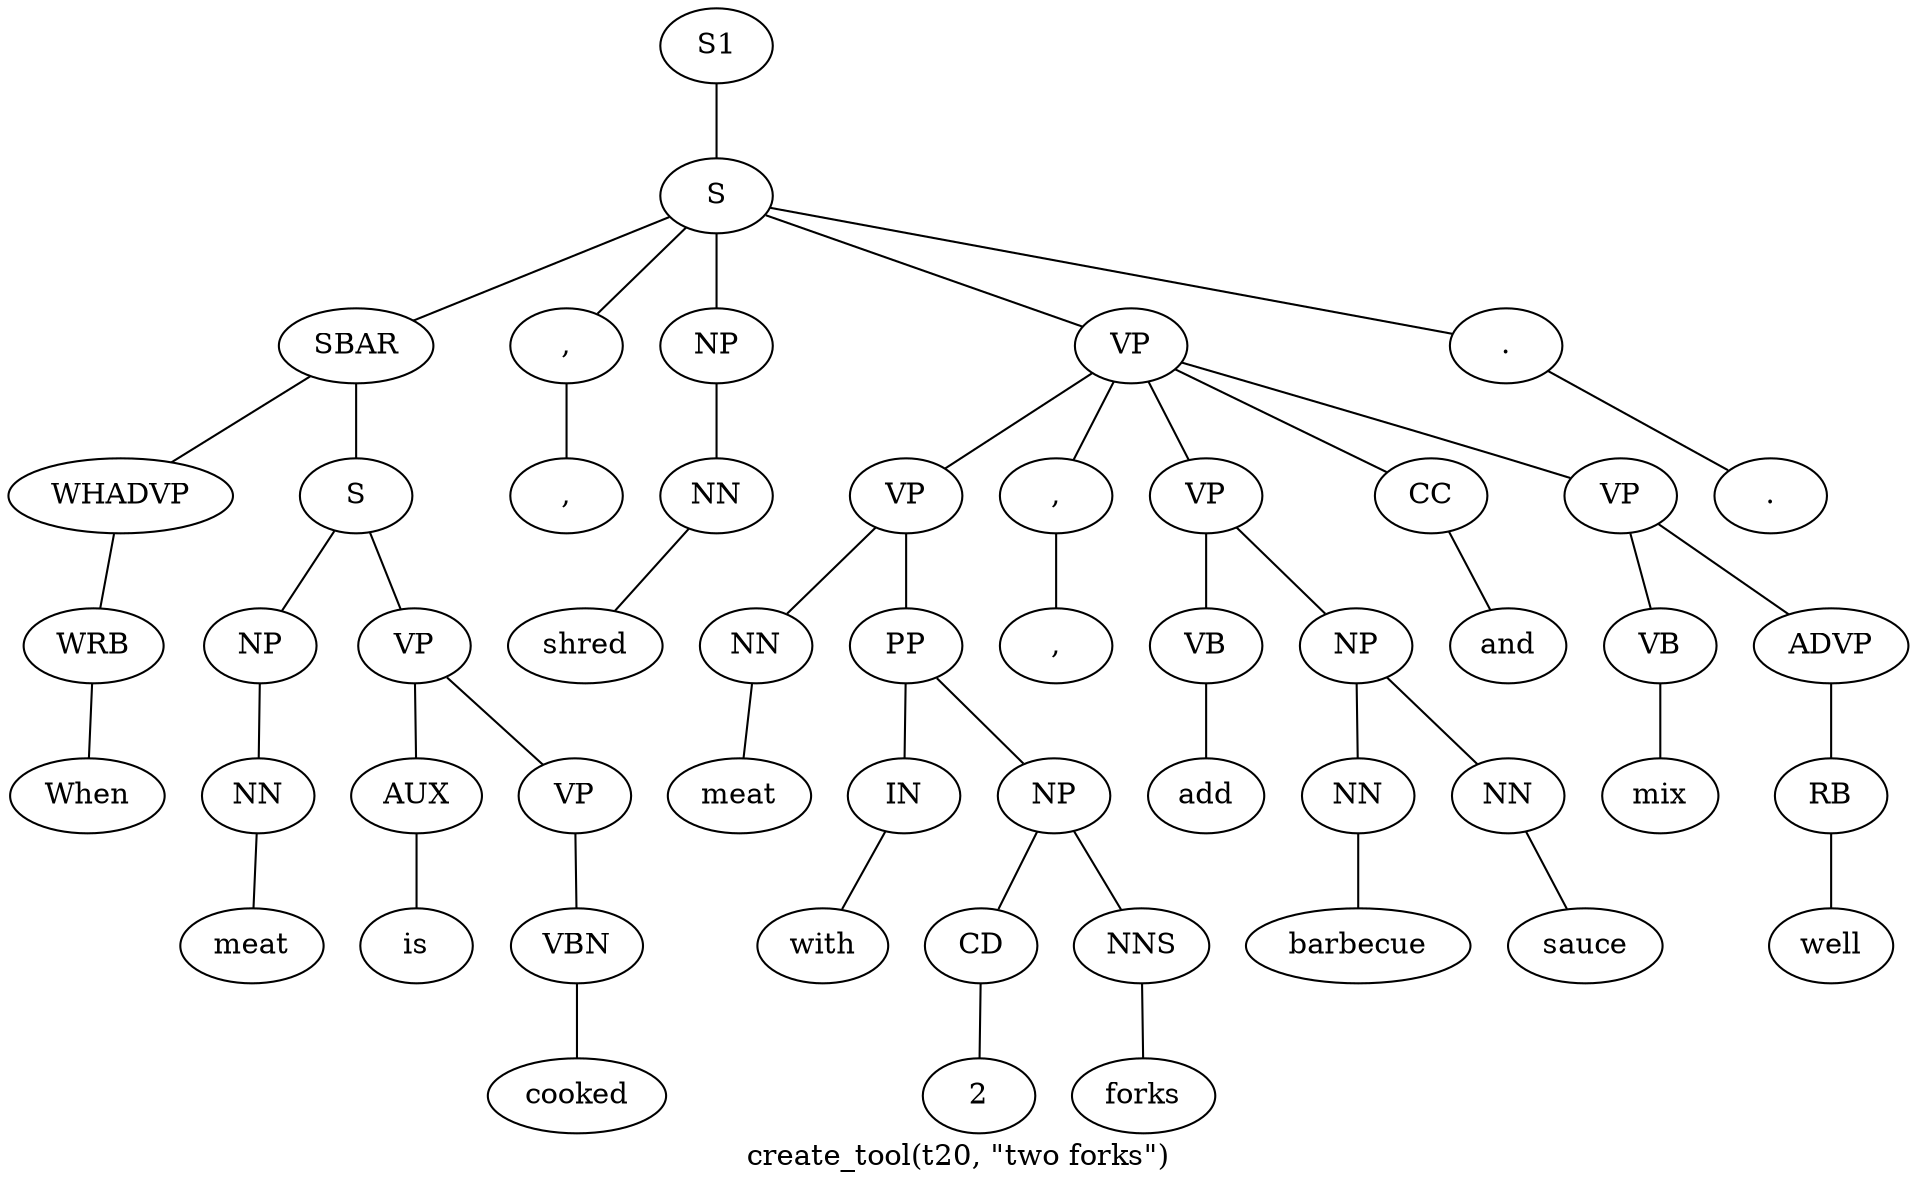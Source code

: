 graph SyntaxGraph {
	label = "create_tool(t20, \"two forks\")";
	Node0 [label="S1"];
	Node1 [label="S"];
	Node2 [label="SBAR"];
	Node3 [label="WHADVP"];
	Node4 [label="WRB"];
	Node5 [label="When"];
	Node6 [label="S"];
	Node7 [label="NP"];
	Node8 [label="NN"];
	Node9 [label="meat"];
	Node10 [label="VP"];
	Node11 [label="AUX"];
	Node12 [label="is"];
	Node13 [label="VP"];
	Node14 [label="VBN"];
	Node15 [label="cooked"];
	Node16 [label=","];
	Node17 [label=","];
	Node18 [label="NP"];
	Node19 [label="NN"];
	Node20 [label="shred"];
	Node21 [label="VP"];
	Node22 [label="VP"];
	Node23 [label="NN"];
	Node24 [label="meat"];
	Node25 [label="PP"];
	Node26 [label="IN"];
	Node27 [label="with"];
	Node28 [label="NP"];
	Node29 [label="CD"];
	Node30 [label="2"];
	Node31 [label="NNS"];
	Node32 [label="forks"];
	Node33 [label=","];
	Node34 [label=","];
	Node35 [label="VP"];
	Node36 [label="VB"];
	Node37 [label="add"];
	Node38 [label="NP"];
	Node39 [label="NN"];
	Node40 [label="barbecue"];
	Node41 [label="NN"];
	Node42 [label="sauce"];
	Node43 [label="CC"];
	Node44 [label="and"];
	Node45 [label="VP"];
	Node46 [label="VB"];
	Node47 [label="mix"];
	Node48 [label="ADVP"];
	Node49 [label="RB"];
	Node50 [label="well"];
	Node51 [label="."];
	Node52 [label="."];

	Node0 -- Node1;
	Node1 -- Node2;
	Node1 -- Node16;
	Node1 -- Node18;
	Node1 -- Node21;
	Node1 -- Node51;
	Node2 -- Node3;
	Node2 -- Node6;
	Node3 -- Node4;
	Node4 -- Node5;
	Node6 -- Node7;
	Node6 -- Node10;
	Node7 -- Node8;
	Node8 -- Node9;
	Node10 -- Node11;
	Node10 -- Node13;
	Node11 -- Node12;
	Node13 -- Node14;
	Node14 -- Node15;
	Node16 -- Node17;
	Node18 -- Node19;
	Node19 -- Node20;
	Node21 -- Node22;
	Node21 -- Node33;
	Node21 -- Node35;
	Node21 -- Node43;
	Node21 -- Node45;
	Node22 -- Node23;
	Node22 -- Node25;
	Node23 -- Node24;
	Node25 -- Node26;
	Node25 -- Node28;
	Node26 -- Node27;
	Node28 -- Node29;
	Node28 -- Node31;
	Node29 -- Node30;
	Node31 -- Node32;
	Node33 -- Node34;
	Node35 -- Node36;
	Node35 -- Node38;
	Node36 -- Node37;
	Node38 -- Node39;
	Node38 -- Node41;
	Node39 -- Node40;
	Node41 -- Node42;
	Node43 -- Node44;
	Node45 -- Node46;
	Node45 -- Node48;
	Node46 -- Node47;
	Node48 -- Node49;
	Node49 -- Node50;
	Node51 -- Node52;
}